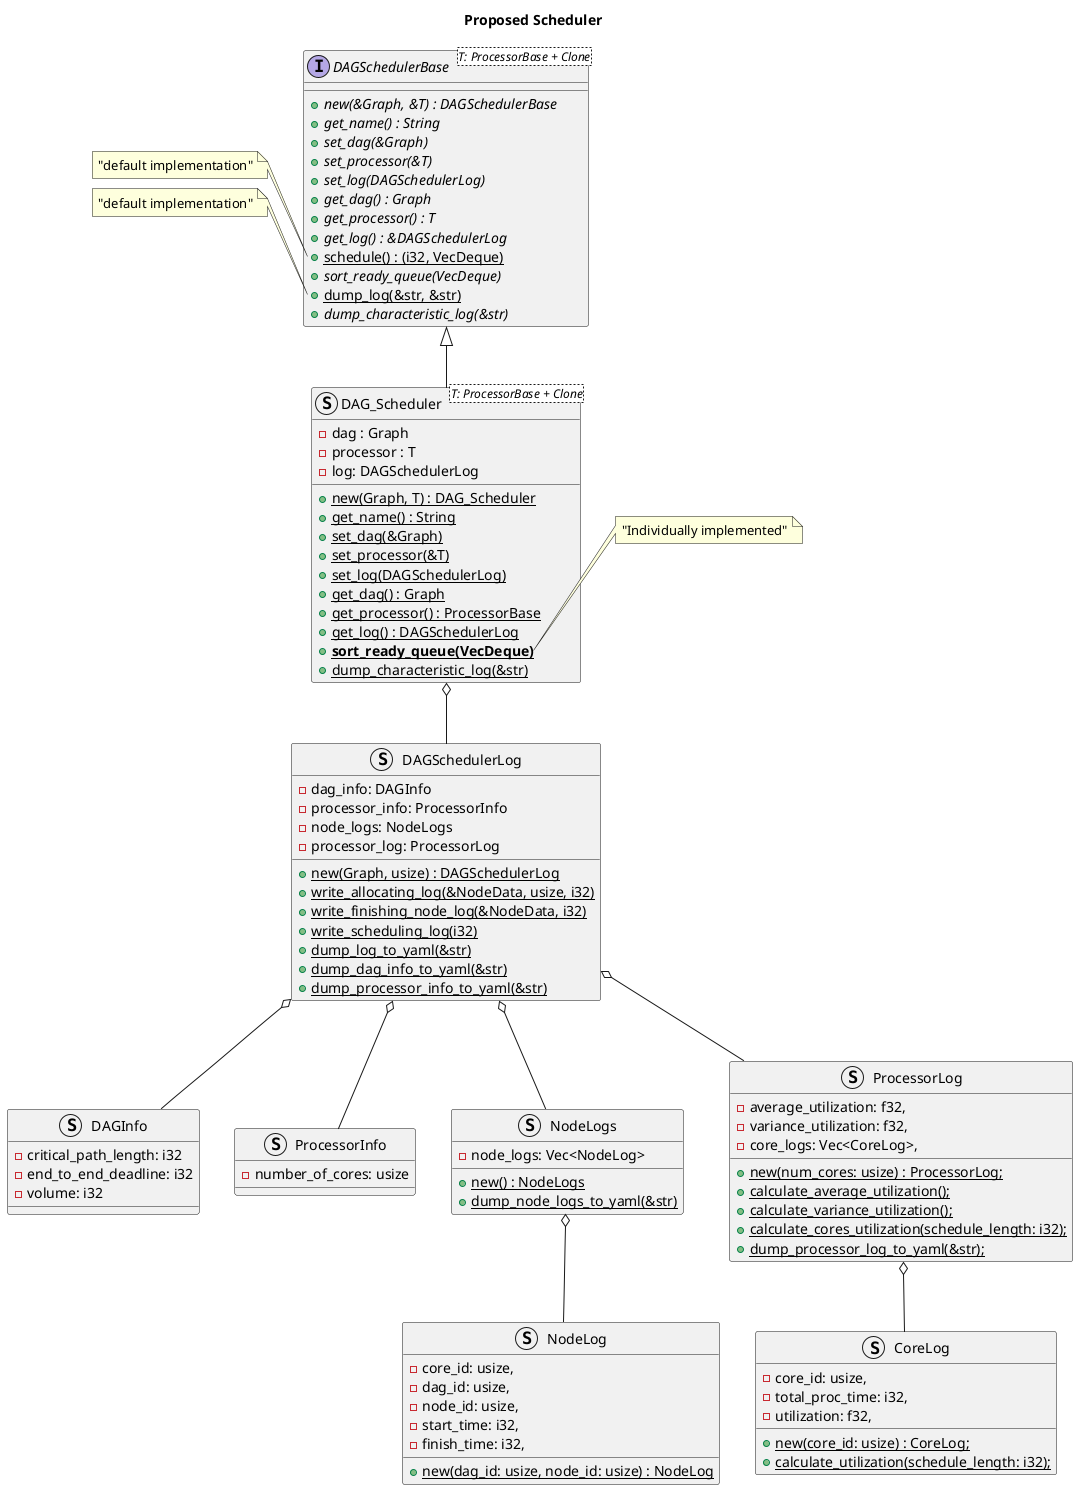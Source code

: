 @startuml DAG_Scheduler
title Proposed Scheduler

    interface DAGSchedulerBase<T: ProcessorBase + Clone> {
        + {abstract} new(&Graph, &T) : DAGSchedulerBase
        + {abstract} get_name() : String
        + {abstract} set_dag(&Graph)
        + {abstract} set_processor(&T)
        + {abstract} set_log(DAGSchedulerLog)
        + {abstract} get_dag() : Graph
        + {abstract} get_processor() : T
        + {abstract} get_log() : &DAGSchedulerLog
        + {static} schedule() : (i32, VecDeque)
        + {abstract} sort_ready_queue(VecDeque)
        + {static} dump_log(&str, &str)
        + {abstract} dump_characteristic_log(&str)
    }

    note left of DAGSchedulerBase::schedule
    "default implementation"
    end note

    note left of DAGSchedulerBase::dump_log
    "default implementation"
    end note

    struct DAGInfo {
        - critical_path_length: i32
        - end_to_end_deadline: i32
        - volume: i32
    }

    struct ProcessorInfo {
        - number_of_cores: usize
    }

    struct DAGSchedulerLog {
        - dag_info: DAGInfo
        - processor_info: ProcessorInfo
        - node_logs: NodeLogs
        - processor_log: ProcessorLog

        + {static} new(Graph, usize) : DAGSchedulerLog
        + {static} write_allocating_log(&NodeData, usize, i32)
        + {static} write_finishing_node_log(&NodeData, i32)
        + {static} write_scheduling_log(i32)
        + {static} dump_log_to_yaml(&str)
        + {static} dump_dag_info_to_yaml(&str)
        + {static} dump_processor_info_to_yaml(&str)
    }

    struct DAG_Scheduler<T: ProcessorBase + Clone> {
        - dag : Graph
        - processor : T
        - log: DAGSchedulerLog
        + {static} new(Graph, T) : DAG_Scheduler
        + {static} get_name() : String
        + {static} set_dag(&Graph)
        + {static} set_processor(&T)
        + {static} set_log(DAGSchedulerLog)
        + {static} get_dag() : Graph
        + {static} get_processor() : ProcessorBase
        + {static} get_log() : DAGSchedulerLog
        + **{static} sort_ready_queue(VecDeque)**
        + {static} dump_characteristic_log(&str)
    }

    note right of DAG_Scheduler::sort_ready_queue
    "Individually implemented"
    end note

    struct NodeLogs {
        - node_logs: Vec<NodeLog>

        + {static} new() : NodeLogs
        + {static} dump_node_logs_to_yaml(&str)
    }
    
    struct NodeLog {
        - core_id: usize,
        - dag_id: usize,
        - node_id: usize,
        - start_time: i32,
        - finish_time: i32,

        + {static} new(dag_id: usize, node_id: usize) : NodeLog
    }

    struct ProcessorLog {
        - average_utilization: f32,
        - variance_utilization: f32,
        - core_logs: Vec<CoreLog>,

        + {static} new(num_cores: usize) : ProcessorLog;
        + {static} calculate_average_utilization();
        + {static} calculate_variance_utilization();
        + {static} calculate_cores_utilization(schedule_length: i32);
        + {static} dump_processor_log_to_yaml(&str);
    }

    struct CoreLog {
        - core_id: usize,
        - total_proc_time: i32,
        - utilization: f32,

        + {static} new(core_id: usize) : CoreLog;
        + {static} calculate_utilization(schedule_length: i32);
    }  

    DAGSchedulerBase <|-down- DAG_Scheduler

    DAGSchedulerLog o-down- DAGInfo
    DAGSchedulerLog o-down- ProcessorInfo

    DAG_Scheduler o-down- DAGSchedulerLog
    DAGSchedulerLog o-down- NodeLogs
    NodeLogs o-down- NodeLog
    DAGSchedulerLog o-down- ProcessorLog
    ProcessorLog o-down- CoreLog


@enduml